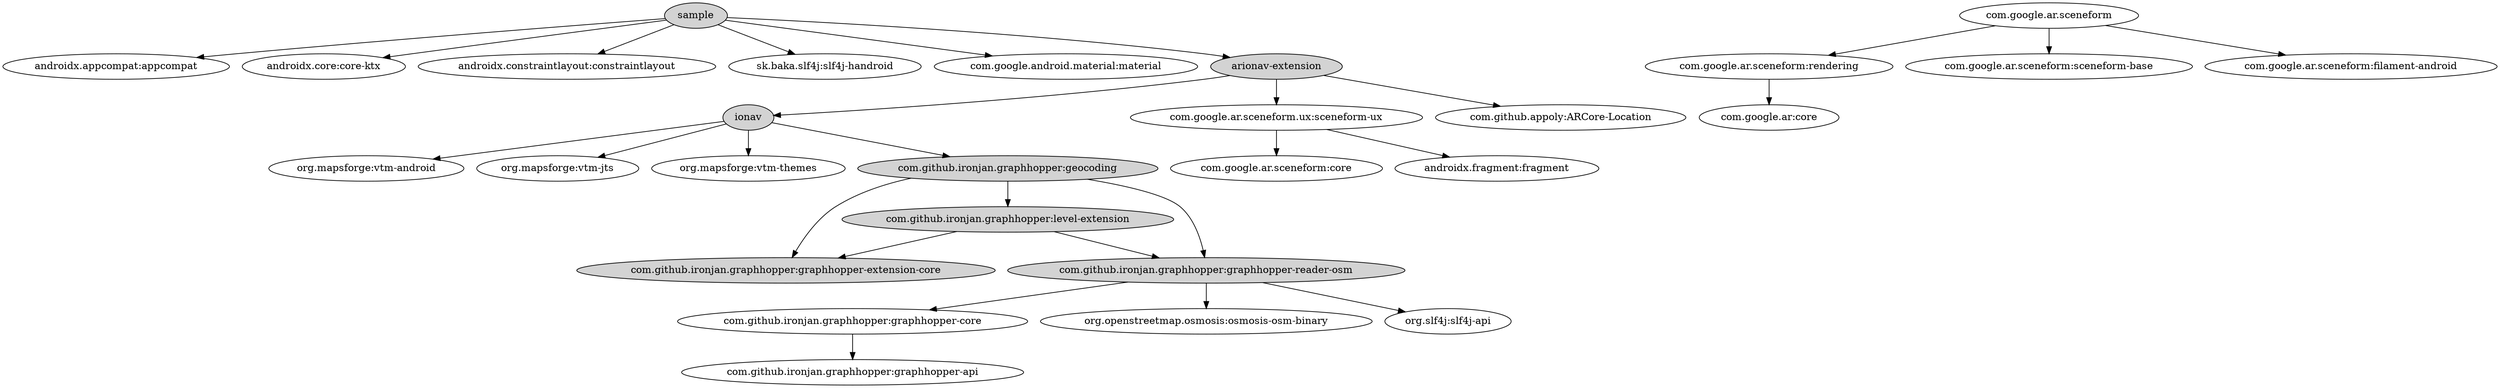 digraph G {
  "sample" -> "androidx.appcompat:appcompat"
  "sample" -> "androidx.core:core-ktx"
  "sample" -> "androidx.constraintlayout:constraintlayout"
  "sample" -> "sk.baka.slf4j:slf4j-handroid"
  "sample" -> "com.google.android.material:material"

  "sample" -> "arionav-extension"
  "arionav-extension" -> "ionav"
  "arionav-extension" -> "com.google.ar.sceneform.ux:sceneform-ux"
  "arionav-extension" -> "com.github.appoly:ARCore-Location"
  "com.google.ar.sceneform.ux:sceneform-ux" -> "com.google.ar.sceneform:core"
  "com.google.ar.sceneform" -> "com.google.ar.sceneform:rendering"
  "com.google.ar.sceneform:rendering" -> "com.google.ar:core"
  "com.google.ar.sceneform" -> "com.google.ar.sceneform:sceneform-base"
  "com.google.ar.sceneform" -> "com.google.ar.sceneform:filament-android"
  "com.google.ar.sceneform.ux:sceneform-ux" -> "androidx.fragment:fragment"

  "ionav" -> "org.mapsforge:vtm-android"
  "ionav" -> "org.mapsforge:vtm-jts"
  "ionav" -> "org.mapsforge:vtm-themes"
  "ionav" -> "com.github.ironjan.graphhopper:geocoding"

  "com.github.ironjan.graphhopper:geocoding" -> "com.github.ironjan.graphhopper:graphhopper-extension-core"
  "com.github.ironjan.graphhopper:geocoding" -> "com.github.ironjan.graphhopper:graphhopper-reader-osm"
  "com.github.ironjan.graphhopper:geocoding" -> "com.github.ironjan.graphhopper:level-extension"



  "com.github.ironjan.graphhopper:level-extension" -> "com.github.ironjan.graphhopper:graphhopper-extension-core"
  "com.github.ironjan.graphhopper:level-extension" -> "com.github.ironjan.graphhopper:graphhopper-reader-osm"

  "com.github.ironjan.graphhopper:graphhopper-reader-osm" -> "com.github.ironjan.graphhopper:graphhopper-core"
  "com.github.ironjan.graphhopper:graphhopper-reader-osm" -> "org.openstreetmap.osmosis:osmosis-osm-binary"
  "com.github.ironjan.graphhopper:graphhopper-reader-osm" -> "org.slf4j:slf4j-api"
  "com.github.ironjan.graphhopper:graphhopper-core" -> "com.github.ironjan.graphhopper:graphhopper-api"


  "sample" [style=filled]
  "arionav-extension" [style=filled]
  "ionav" [style=filled]
  "com.github.ironjan.graphhopper:geocoding" [style=filled]
  "com.github.ironjan.graphhopper:level-extension" [style=filled]
  "com.github.ironjan.graphhopper:graphhopper-extension-core" [style=filled]
  "com.github.ironjan.graphhopper:graphhopper-reader-osm" [style=filled]
}
